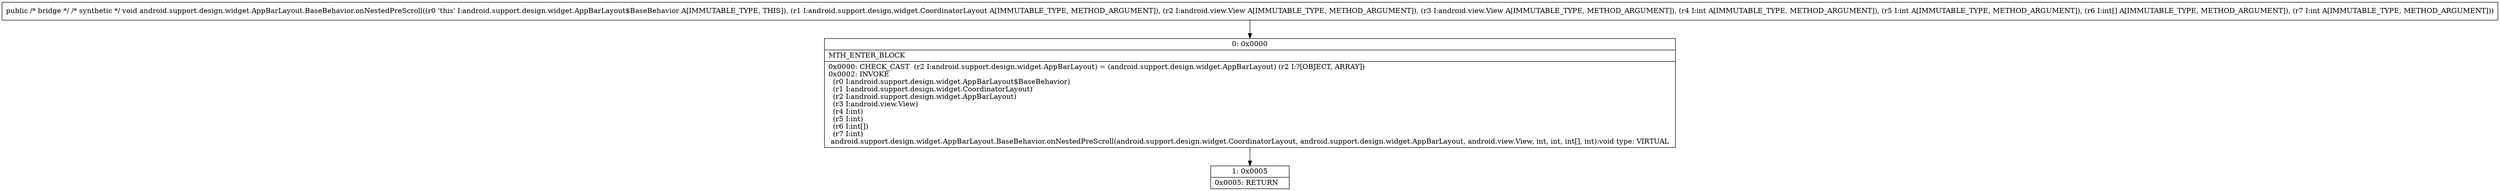 digraph "CFG forandroid.support.design.widget.AppBarLayout.BaseBehavior.onNestedPreScroll(Landroid\/support\/design\/widget\/CoordinatorLayout;Landroid\/view\/View;Landroid\/view\/View;II[II)V" {
Node_0 [shape=record,label="{0\:\ 0x0000|MTH_ENTER_BLOCK\l|0x0000: CHECK_CAST  (r2 I:android.support.design.widget.AppBarLayout) = (android.support.design.widget.AppBarLayout) (r2 I:?[OBJECT, ARRAY]) \l0x0002: INVOKE  \l  (r0 I:android.support.design.widget.AppBarLayout$BaseBehavior)\l  (r1 I:android.support.design.widget.CoordinatorLayout)\l  (r2 I:android.support.design.widget.AppBarLayout)\l  (r3 I:android.view.View)\l  (r4 I:int)\l  (r5 I:int)\l  (r6 I:int[])\l  (r7 I:int)\l android.support.design.widget.AppBarLayout.BaseBehavior.onNestedPreScroll(android.support.design.widget.CoordinatorLayout, android.support.design.widget.AppBarLayout, android.view.View, int, int, int[], int):void type: VIRTUAL \l}"];
Node_1 [shape=record,label="{1\:\ 0x0005|0x0005: RETURN   \l}"];
MethodNode[shape=record,label="{public \/* bridge *\/ \/* synthetic *\/ void android.support.design.widget.AppBarLayout.BaseBehavior.onNestedPreScroll((r0 'this' I:android.support.design.widget.AppBarLayout$BaseBehavior A[IMMUTABLE_TYPE, THIS]), (r1 I:android.support.design.widget.CoordinatorLayout A[IMMUTABLE_TYPE, METHOD_ARGUMENT]), (r2 I:android.view.View A[IMMUTABLE_TYPE, METHOD_ARGUMENT]), (r3 I:android.view.View A[IMMUTABLE_TYPE, METHOD_ARGUMENT]), (r4 I:int A[IMMUTABLE_TYPE, METHOD_ARGUMENT]), (r5 I:int A[IMMUTABLE_TYPE, METHOD_ARGUMENT]), (r6 I:int[] A[IMMUTABLE_TYPE, METHOD_ARGUMENT]), (r7 I:int A[IMMUTABLE_TYPE, METHOD_ARGUMENT])) }"];
MethodNode -> Node_0;
Node_0 -> Node_1;
}

